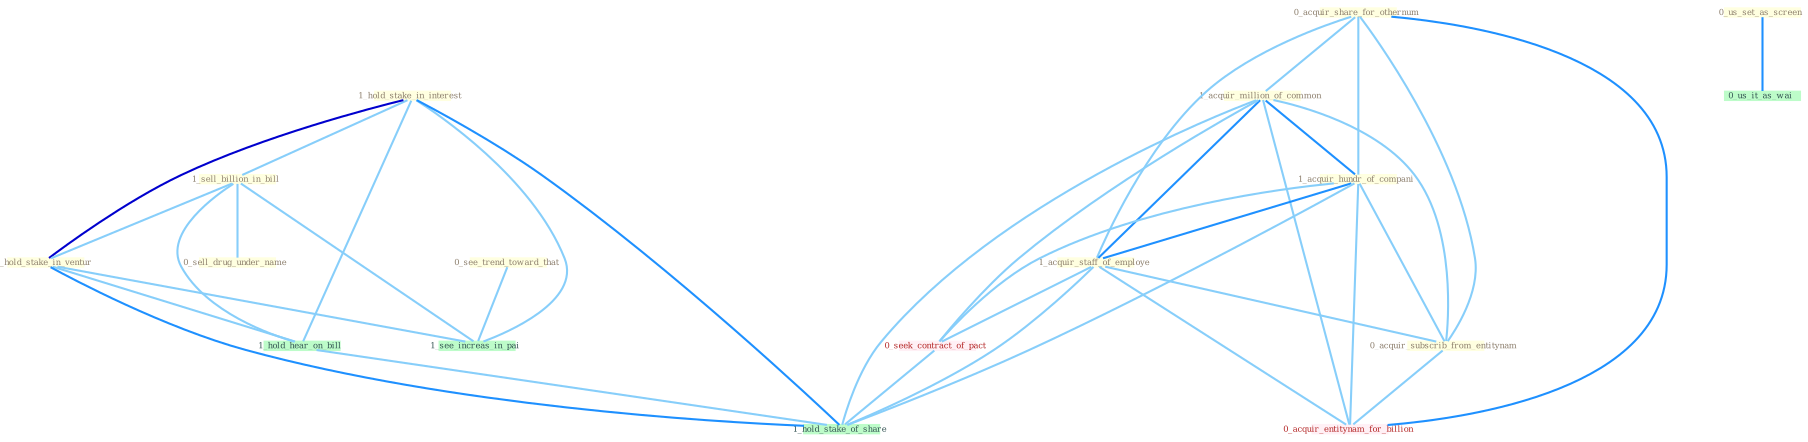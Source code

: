 Graph G{ 
    node
    [shape=polygon,style=filled,width=.5,height=.06,color="#BDFCC9",fixedsize=true,fontsize=4,
    fontcolor="#2f4f4f"];
    {node
    [color="#ffffe0", fontcolor="#8b7d6b"] "1_hold_stake_in_interest " "1_sell_billion_in_bill " "0_acquir_share_for_othernum " "0_sell_drug_under_name " "0_see_trend_toward_that " "1_acquir_million_of_common " "0_us_set_as_screen " "1_hold_stake_in_ventur " "1_acquir_hundr_of_compani " "1_acquir_staff_of_employe " "0_acquir_subscrib_from_entitynam "}
{node [color="#fff0f5", fontcolor="#b22222"] "0_seek_contract_of_pact " "0_acquir_entitynam_for_billion "}
edge [color="#B0E2FF"];

	"1_hold_stake_in_interest " -- "1_sell_billion_in_bill " [w="1", color="#87cefa" ];
	"1_hold_stake_in_interest " -- "1_hold_stake_in_ventur " [w="3", color="#0000cd" , len=0.6];
	"1_hold_stake_in_interest " -- "1_see_increas_in_pai " [w="1", color="#87cefa" ];
	"1_hold_stake_in_interest " -- "1_hold_hear_on_bill " [w="1", color="#87cefa" ];
	"1_hold_stake_in_interest " -- "1_hold_stake_of_share " [w="2", color="#1e90ff" , len=0.8];
	"1_sell_billion_in_bill " -- "0_sell_drug_under_name " [w="1", color="#87cefa" ];
	"1_sell_billion_in_bill " -- "1_hold_stake_in_ventur " [w="1", color="#87cefa" ];
	"1_sell_billion_in_bill " -- "1_see_increas_in_pai " [w="1", color="#87cefa" ];
	"1_sell_billion_in_bill " -- "1_hold_hear_on_bill " [w="1", color="#87cefa" ];
	"0_acquir_share_for_othernum " -- "1_acquir_million_of_common " [w="1", color="#87cefa" ];
	"0_acquir_share_for_othernum " -- "1_acquir_hundr_of_compani " [w="1", color="#87cefa" ];
	"0_acquir_share_for_othernum " -- "1_acquir_staff_of_employe " [w="1", color="#87cefa" ];
	"0_acquir_share_for_othernum " -- "0_acquir_subscrib_from_entitynam " [w="1", color="#87cefa" ];
	"0_acquir_share_for_othernum " -- "0_acquir_entitynam_for_billion " [w="2", color="#1e90ff" , len=0.8];
	"0_see_trend_toward_that " -- "1_see_increas_in_pai " [w="1", color="#87cefa" ];
	"1_acquir_million_of_common " -- "1_acquir_hundr_of_compani " [w="2", color="#1e90ff" , len=0.8];
	"1_acquir_million_of_common " -- "1_acquir_staff_of_employe " [w="2", color="#1e90ff" , len=0.8];
	"1_acquir_million_of_common " -- "0_acquir_subscrib_from_entitynam " [w="1", color="#87cefa" ];
	"1_acquir_million_of_common " -- "0_seek_contract_of_pact " [w="1", color="#87cefa" ];
	"1_acquir_million_of_common " -- "0_acquir_entitynam_for_billion " [w="1", color="#87cefa" ];
	"1_acquir_million_of_common " -- "1_hold_stake_of_share " [w="1", color="#87cefa" ];
	"0_us_set_as_screen " -- "0_us_it_as_wai " [w="2", color="#1e90ff" , len=0.8];
	"1_hold_stake_in_ventur " -- "1_see_increas_in_pai " [w="1", color="#87cefa" ];
	"1_hold_stake_in_ventur " -- "1_hold_hear_on_bill " [w="1", color="#87cefa" ];
	"1_hold_stake_in_ventur " -- "1_hold_stake_of_share " [w="2", color="#1e90ff" , len=0.8];
	"1_acquir_hundr_of_compani " -- "1_acquir_staff_of_employe " [w="2", color="#1e90ff" , len=0.8];
	"1_acquir_hundr_of_compani " -- "0_acquir_subscrib_from_entitynam " [w="1", color="#87cefa" ];
	"1_acquir_hundr_of_compani " -- "0_seek_contract_of_pact " [w="1", color="#87cefa" ];
	"1_acquir_hundr_of_compani " -- "0_acquir_entitynam_for_billion " [w="1", color="#87cefa" ];
	"1_acquir_hundr_of_compani " -- "1_hold_stake_of_share " [w="1", color="#87cefa" ];
	"1_acquir_staff_of_employe " -- "0_acquir_subscrib_from_entitynam " [w="1", color="#87cefa" ];
	"1_acquir_staff_of_employe " -- "0_seek_contract_of_pact " [w="1", color="#87cefa" ];
	"1_acquir_staff_of_employe " -- "0_acquir_entitynam_for_billion " [w="1", color="#87cefa" ];
	"1_acquir_staff_of_employe " -- "1_hold_stake_of_share " [w="1", color="#87cefa" ];
	"0_acquir_subscrib_from_entitynam " -- "0_acquir_entitynam_for_billion " [w="1", color="#87cefa" ];
	"0_seek_contract_of_pact " -- "1_hold_stake_of_share " [w="1", color="#87cefa" ];
	"1_hold_hear_on_bill " -- "1_hold_stake_of_share " [w="1", color="#87cefa" ];
}